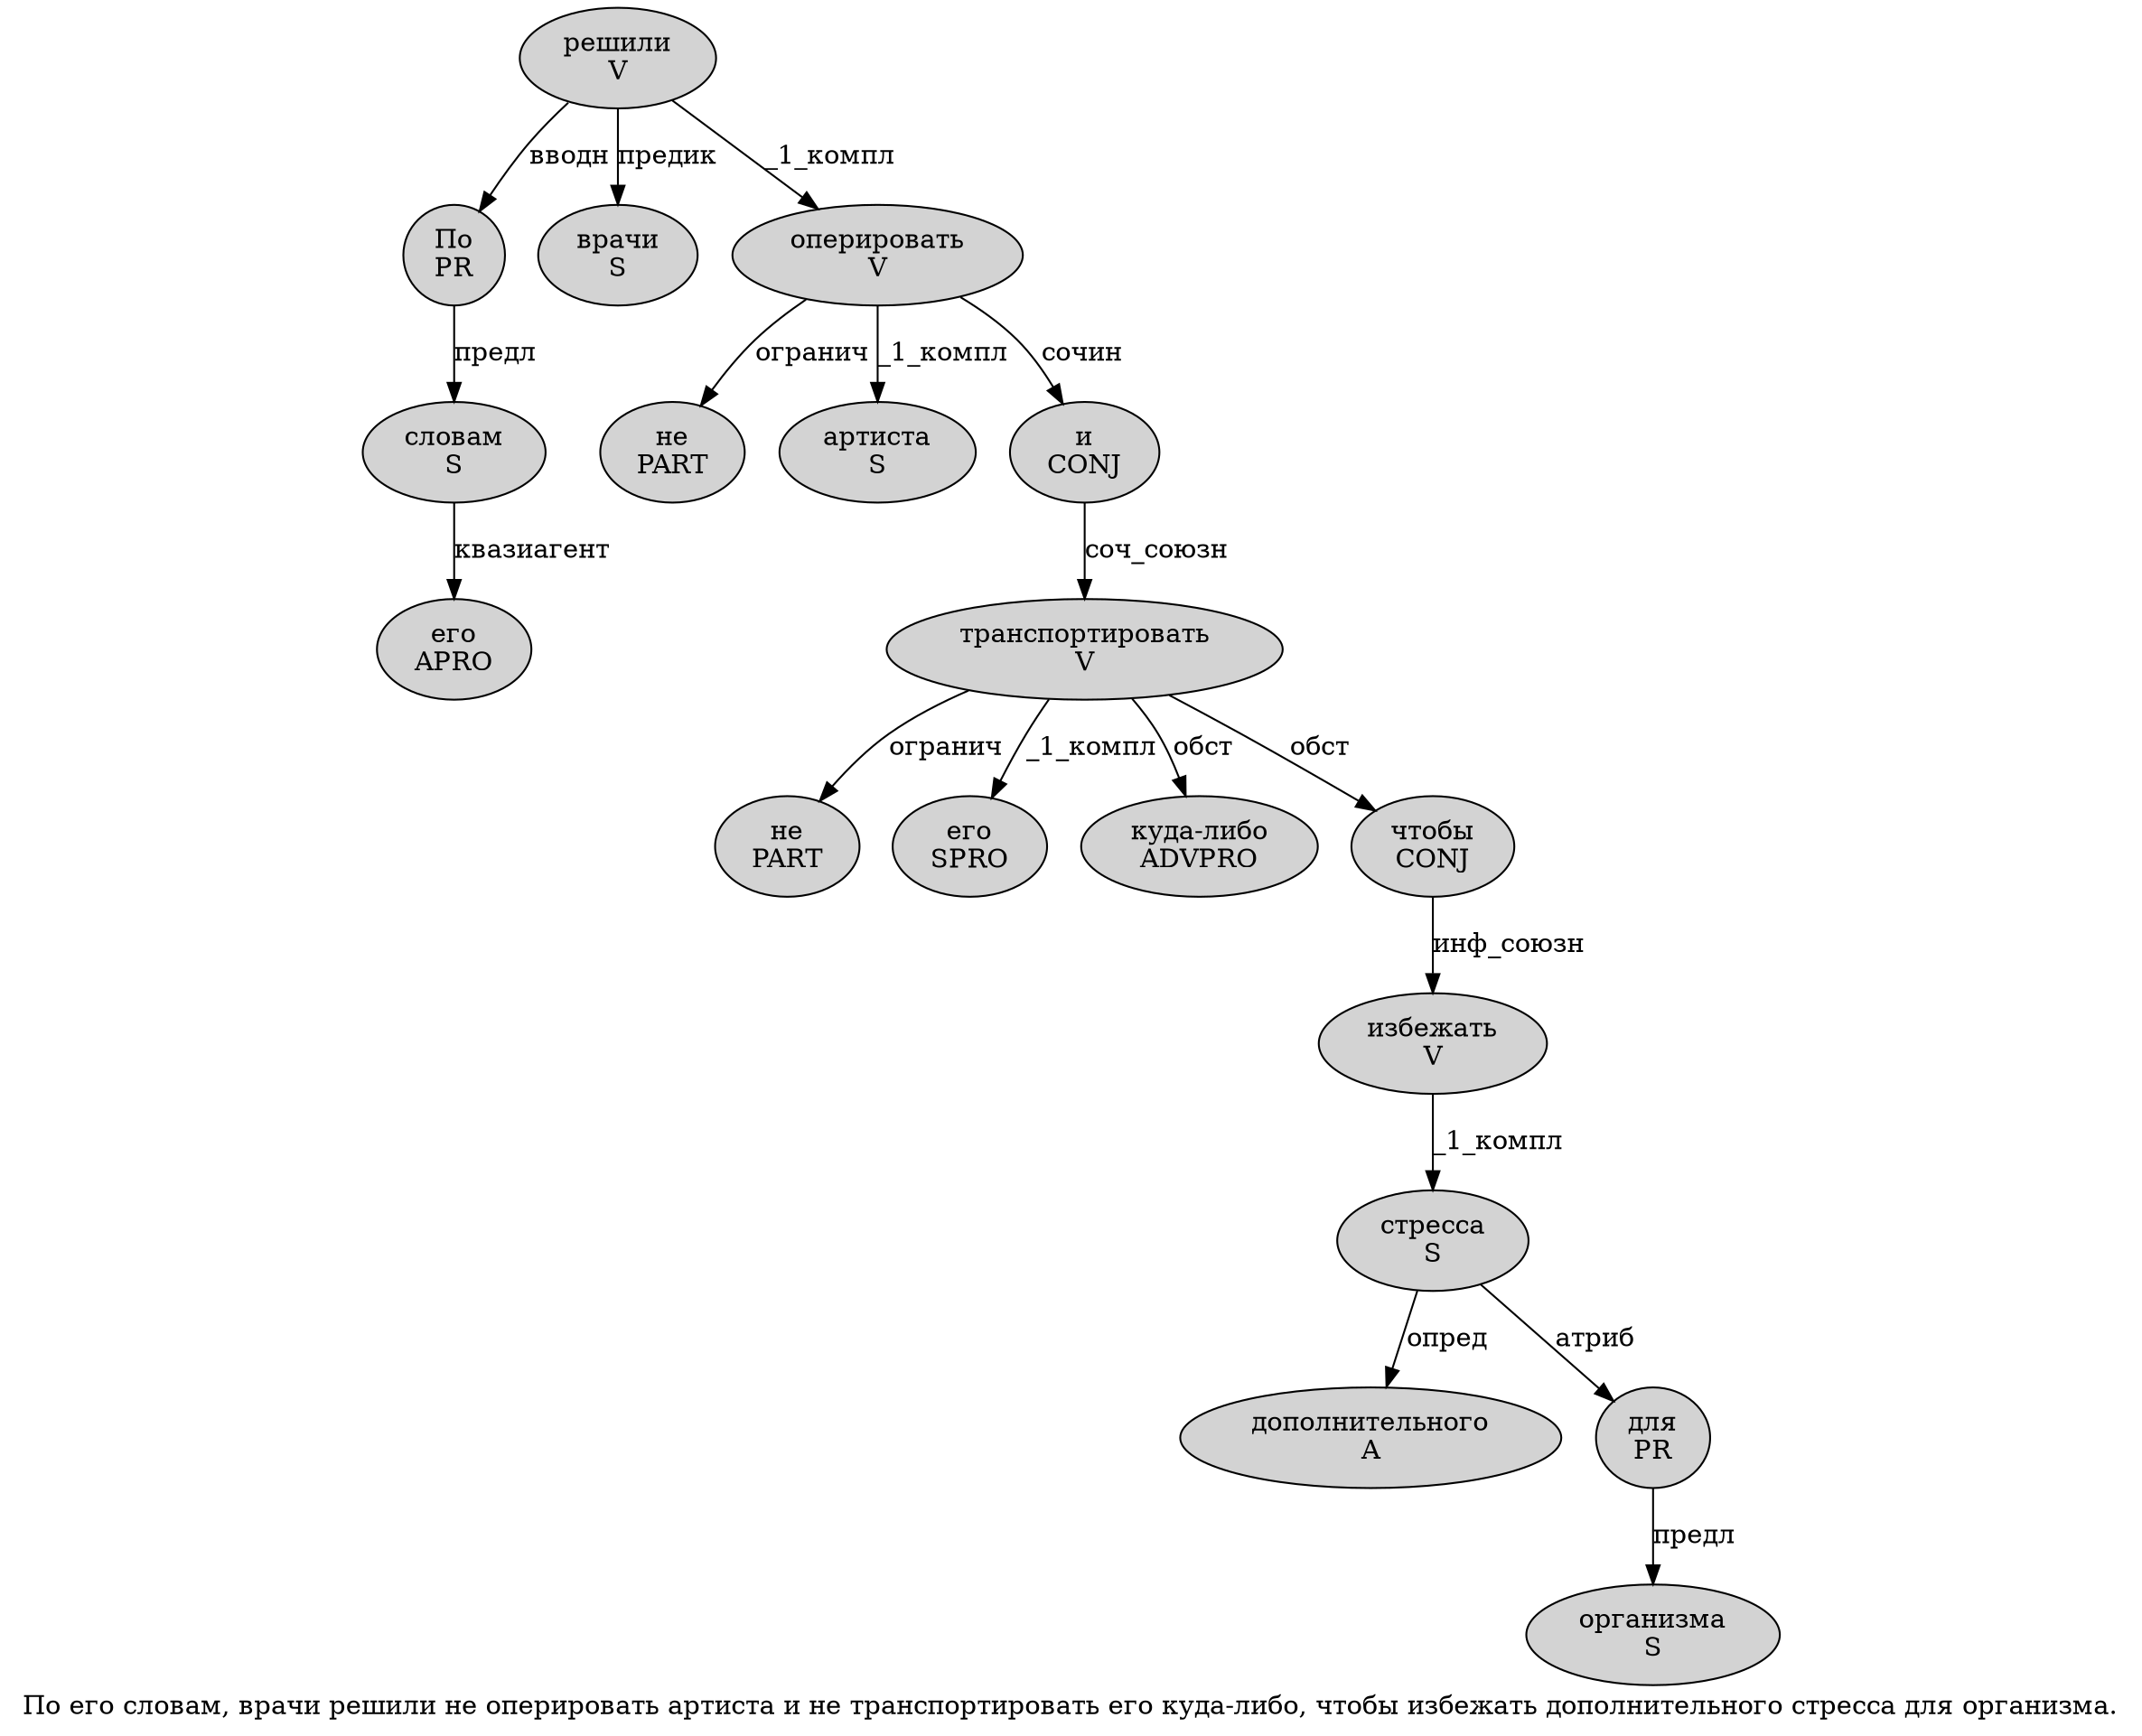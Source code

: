 digraph SENTENCE_188 {
	graph [label="По его словам, врачи решили не оперировать артиста и не транспортировать его куда-либо, чтобы избежать дополнительного стресса для организма."]
	node [style=filled]
		0 [label="По
PR" color="" fillcolor=lightgray penwidth=1 shape=ellipse]
		1 [label="его
APRO" color="" fillcolor=lightgray penwidth=1 shape=ellipse]
		2 [label="словам
S" color="" fillcolor=lightgray penwidth=1 shape=ellipse]
		4 [label="врачи
S" color="" fillcolor=lightgray penwidth=1 shape=ellipse]
		5 [label="решили
V" color="" fillcolor=lightgray penwidth=1 shape=ellipse]
		6 [label="не
PART" color="" fillcolor=lightgray penwidth=1 shape=ellipse]
		7 [label="оперировать
V" color="" fillcolor=lightgray penwidth=1 shape=ellipse]
		8 [label="артиста
S" color="" fillcolor=lightgray penwidth=1 shape=ellipse]
		9 [label="и
CONJ" color="" fillcolor=lightgray penwidth=1 shape=ellipse]
		10 [label="не
PART" color="" fillcolor=lightgray penwidth=1 shape=ellipse]
		11 [label="транспортировать
V" color="" fillcolor=lightgray penwidth=1 shape=ellipse]
		12 [label="его
SPRO" color="" fillcolor=lightgray penwidth=1 shape=ellipse]
		13 [label="куда-либо
ADVPRO" color="" fillcolor=lightgray penwidth=1 shape=ellipse]
		15 [label="чтобы
CONJ" color="" fillcolor=lightgray penwidth=1 shape=ellipse]
		16 [label="избежать
V" color="" fillcolor=lightgray penwidth=1 shape=ellipse]
		17 [label="дополнительного
A" color="" fillcolor=lightgray penwidth=1 shape=ellipse]
		18 [label="стресса
S" color="" fillcolor=lightgray penwidth=1 shape=ellipse]
		19 [label="для
PR" color="" fillcolor=lightgray penwidth=1 shape=ellipse]
		20 [label="организма
S" color="" fillcolor=lightgray penwidth=1 shape=ellipse]
			18 -> 17 [label="опред"]
			18 -> 19 [label="атриб"]
			2 -> 1 [label="квазиагент"]
			11 -> 10 [label="огранич"]
			11 -> 12 [label="_1_компл"]
			11 -> 13 [label="обст"]
			11 -> 15 [label="обст"]
			7 -> 6 [label="огранич"]
			7 -> 8 [label="_1_компл"]
			7 -> 9 [label="сочин"]
			9 -> 11 [label="соч_союзн"]
			19 -> 20 [label="предл"]
			16 -> 18 [label="_1_компл"]
			5 -> 0 [label="вводн"]
			5 -> 4 [label="предик"]
			5 -> 7 [label="_1_компл"]
			15 -> 16 [label="инф_союзн"]
			0 -> 2 [label="предл"]
}